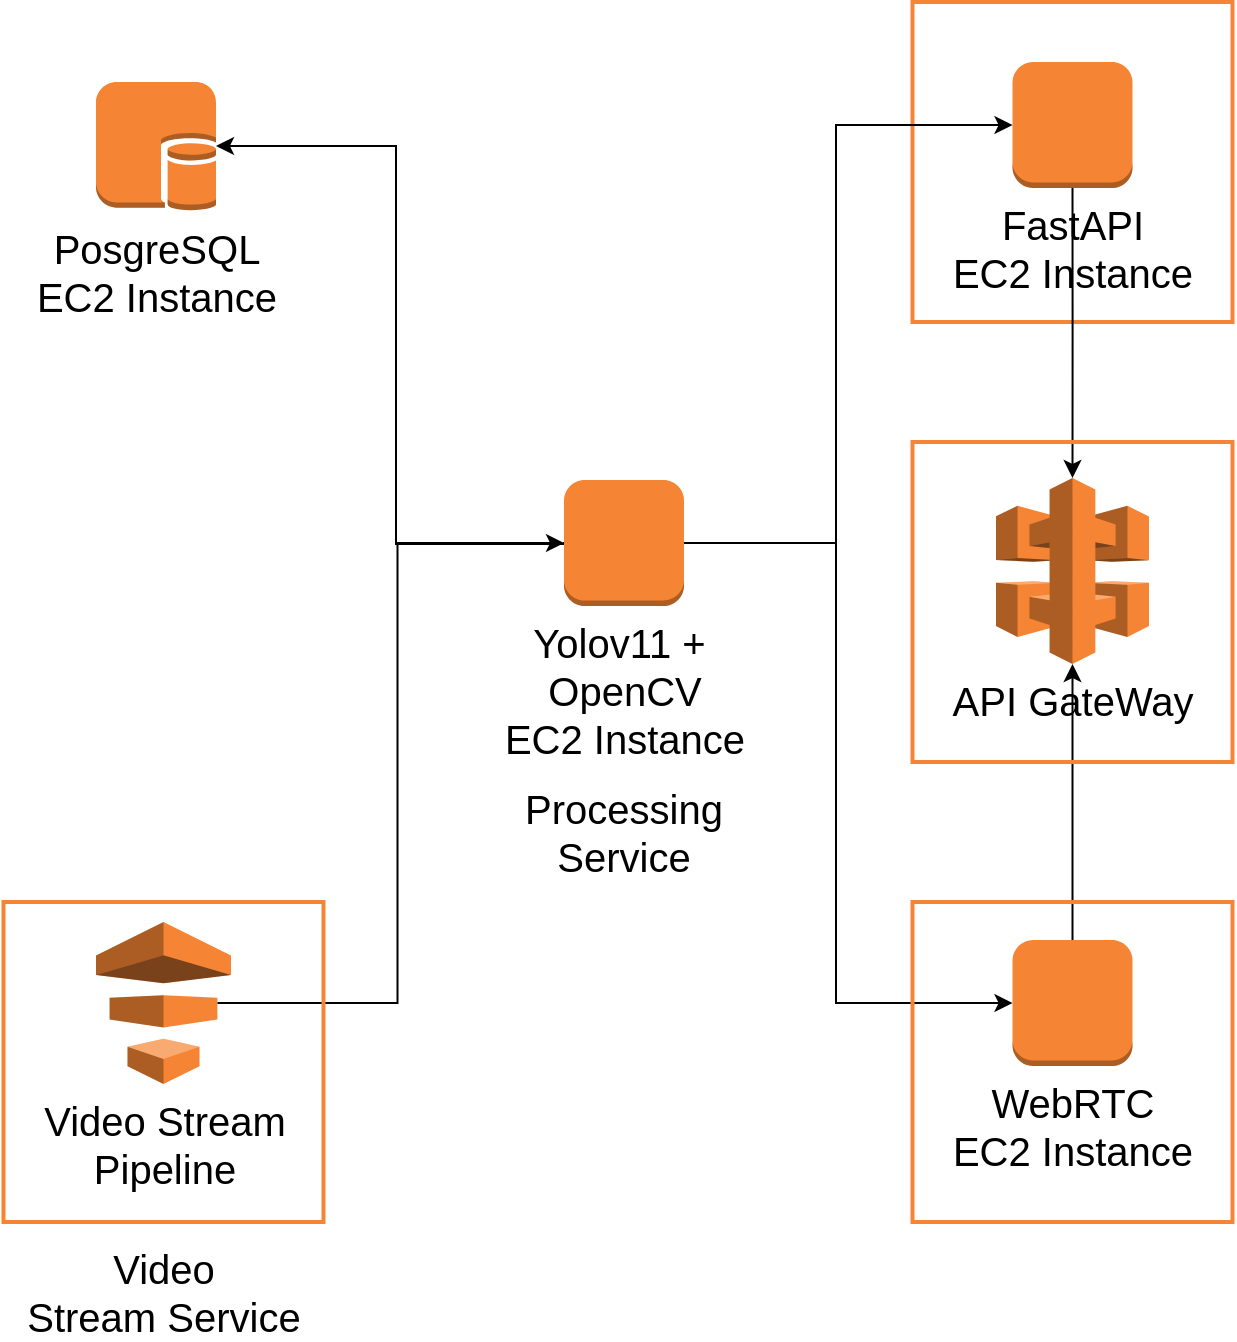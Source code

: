 <mxfile version="28.0.6">
  <diagram name="Página-1" id="yC8XF0StlJaor9zLUUnc">
    <mxGraphModel dx="1365" dy="781" grid="1" gridSize="10" guides="1" tooltips="1" connect="1" arrows="1" fold="1" page="1" pageScale="1" pageWidth="827" pageHeight="1169" math="0" shadow="0">
      <root>
        <mxCell id="0" />
        <mxCell id="1" parent="0" />
        <mxCell id="vROcdcEqwfNTCg_DQ58N-23" value="" style="whiteSpace=wrap;html=1;aspect=fixed;fillColor=none;fontColor=#ffffff;strokeColor=light-dark(#F58534,#4C0099);strokeWidth=2;" vertex="1" parent="1">
          <mxGeometry x="558.25" y="230" width="160" height="160" as="geometry" />
        </mxCell>
        <mxCell id="d3mRWl4xVi5wV-A9xvA9-2" value="&lt;font style=&quot;font-size: 20px;&quot;&gt;API GateWay&lt;/font&gt;" style="outlineConnect=0;dashed=0;verticalLabelPosition=bottom;verticalAlign=top;align=center;html=1;shape=mxgraph.aws3.api_gateway;fillColor=light-dark(#F58534,#4C0099);gradientColor=none;" parent="1" vertex="1">
          <mxGeometry x="600" y="468" width="76.5" height="93" as="geometry" />
        </mxCell>
        <mxCell id="d3mRWl4xVi5wV-A9xvA9-3" value="&lt;font style=&quot;font-size: 20px;&quot;&gt;Video Stream&lt;/font&gt;&lt;div&gt;&lt;font style=&quot;font-size: 20px;&quot;&gt;Pipeline&lt;/font&gt;&lt;/div&gt;" style="outlineConnect=0;dashed=0;verticalLabelPosition=bottom;verticalAlign=top;align=center;html=1;shape=mxgraph.aws3.data_pipeline;fillColor=light-dark(#F58534,#4C0099);gradientColor=none;" parent="1" vertex="1">
          <mxGeometry x="150" y="690" width="67.5" height="81" as="geometry" />
        </mxCell>
        <mxCell id="d3mRWl4xVi5wV-A9xvA9-4" value="&lt;font style=&quot;font-size: 20px;&quot;&gt;PosgreSQL&lt;/font&gt;&lt;div&gt;&lt;font style=&quot;font-size: 20px;&quot;&gt;EC2 Instance&lt;/font&gt;&lt;/div&gt;" style="outlineConnect=0;dashed=0;verticalLabelPosition=bottom;verticalAlign=top;align=center;html=1;shape=mxgraph.aws3.db_on_instance;fillColor=light-dark(#F58534,#4C0099);gradientColor=none;" parent="1" vertex="1">
          <mxGeometry x="150" y="270" width="60" height="64.5" as="geometry" />
        </mxCell>
        <mxCell id="vROcdcEqwfNTCg_DQ58N-3" style="edgeStyle=orthogonalEdgeStyle;rounded=0;orthogonalLoop=1;jettySize=auto;html=1;exitX=0.5;exitY=1;exitDx=0;exitDy=0;exitPerimeter=0;" edge="1" parent="1" source="d3mRWl4xVi5wV-A9xvA9-5" target="d3mRWl4xVi5wV-A9xvA9-2">
          <mxGeometry relative="1" as="geometry" />
        </mxCell>
        <mxCell id="d3mRWl4xVi5wV-A9xvA9-5" value="&lt;font style=&quot;font-size: 20px;&quot;&gt;FastAPI&lt;/font&gt;&lt;div&gt;&lt;font style=&quot;font-size: 20px;&quot;&gt;EC2 Instance&lt;/font&gt;&lt;/div&gt;" style="outlineConnect=0;dashed=0;verticalLabelPosition=bottom;verticalAlign=top;align=center;html=1;shape=mxgraph.aws3.instance;fillColor=light-dark(#F58534,#4C0099);gradientColor=none;" parent="1" vertex="1">
          <mxGeometry x="608.25" y="260" width="60" height="63" as="geometry" />
        </mxCell>
        <mxCell id="vROcdcEqwfNTCg_DQ58N-6" style="edgeStyle=orthogonalEdgeStyle;rounded=0;orthogonalLoop=1;jettySize=auto;html=1;" edge="1" parent="1" target="d3mRWl4xVi5wV-A9xvA9-4">
          <mxGeometry relative="1" as="geometry">
            <mxPoint x="384" y="500" as="sourcePoint" />
            <Array as="points">
              <mxPoint x="300" y="501" />
              <mxPoint x="300" y="302" />
            </Array>
          </mxGeometry>
        </mxCell>
        <mxCell id="d3mRWl4xVi5wV-A9xvA9-7" value="&lt;font style=&quot;font-size: 20px;&quot;&gt;WebRTC&lt;/font&gt;&lt;div&gt;&lt;font style=&quot;font-size: 20px;&quot;&gt;EC2 Instance&lt;/font&gt;&lt;/div&gt;" style="outlineConnect=0;dashed=0;verticalLabelPosition=bottom;verticalAlign=top;align=center;html=1;shape=mxgraph.aws3.instance;fillColor=light-dark(#F58534,#4C0099);gradientColor=none;" parent="1" vertex="1">
          <mxGeometry x="608.25" y="699" width="60" height="63" as="geometry" />
        </mxCell>
        <mxCell id="d3mRWl4xVi5wV-A9xvA9-21" value="&lt;font style=&quot;font-size: 20px;&quot;&gt;Yolov11 +&amp;nbsp;&lt;/font&gt;&lt;div&gt;&lt;font style=&quot;font-size: 20px;&quot;&gt;OpenCV&lt;/font&gt;&lt;/div&gt;&lt;div&gt;&lt;font style=&quot;font-size: 20px;&quot;&gt;EC2 Instance&lt;/font&gt;&lt;/div&gt;" style="outlineConnect=0;dashed=0;verticalLabelPosition=bottom;verticalAlign=top;align=center;html=1;shape=mxgraph.aws3.instance;fillColor=light-dark(#F58534,#4C0099);gradientColor=none;" parent="1" vertex="1">
          <mxGeometry x="384" y="469" width="60" height="63" as="geometry" />
        </mxCell>
        <mxCell id="d3mRWl4xVi5wV-A9xvA9-24" style="edgeStyle=orthogonalEdgeStyle;rounded=0;orthogonalLoop=1;jettySize=auto;html=1;exitX=1;exitY=0.5;exitDx=0;exitDy=0;exitPerimeter=0;entryX=0;entryY=0.5;entryDx=0;entryDy=0;entryPerimeter=0;" parent="1" source="d3mRWl4xVi5wV-A9xvA9-21" target="d3mRWl4xVi5wV-A9xvA9-7" edge="1">
          <mxGeometry relative="1" as="geometry">
            <Array as="points">
              <mxPoint x="520" y="501" />
              <mxPoint x="520" y="731" />
            </Array>
          </mxGeometry>
        </mxCell>
        <mxCell id="d3mRWl4xVi5wV-A9xvA9-27" style="edgeStyle=orthogonalEdgeStyle;rounded=0;orthogonalLoop=1;jettySize=auto;html=1;exitX=0.9;exitY=0.5;exitDx=0;exitDy=0;exitPerimeter=0;entryX=0;entryY=0.5;entryDx=0;entryDy=0;entryPerimeter=0;" parent="1" source="d3mRWl4xVi5wV-A9xvA9-3" target="d3mRWl4xVi5wV-A9xvA9-21" edge="1">
          <mxGeometry relative="1" as="geometry" />
        </mxCell>
        <mxCell id="vROcdcEqwfNTCg_DQ58N-2" style="edgeStyle=orthogonalEdgeStyle;rounded=0;orthogonalLoop=1;jettySize=auto;html=1;exitX=0.5;exitY=0;exitDx=0;exitDy=0;exitPerimeter=0;entryX=0.5;entryY=1;entryDx=0;entryDy=0;entryPerimeter=0;" edge="1" parent="1" source="d3mRWl4xVi5wV-A9xvA9-7" target="d3mRWl4xVi5wV-A9xvA9-2">
          <mxGeometry relative="1" as="geometry" />
        </mxCell>
        <mxCell id="vROcdcEqwfNTCg_DQ58N-7" value="" style="whiteSpace=wrap;html=1;aspect=fixed;fillColor=none;fontColor=#ffffff;strokeColor=light-dark(#F58534,#4C0099);strokeWidth=2;" vertex="1" parent="1">
          <mxGeometry x="103.75" y="680" width="160" height="160" as="geometry" />
        </mxCell>
        <mxCell id="vROcdcEqwfNTCg_DQ58N-8" value="Video&lt;div&gt;Stream&amp;nbsp;&lt;span style=&quot;background-color: transparent; color: light-dark(rgb(0, 0, 0), rgb(255, 255, 255));&quot;&gt;Service&lt;/span&gt;&lt;/div&gt;" style="text;html=1;align=center;verticalAlign=middle;whiteSpace=wrap;rounded=0;fontSize=20;" vertex="1" parent="1">
          <mxGeometry x="103.75" y="860" width="160" height="30" as="geometry" />
        </mxCell>
        <mxCell id="vROcdcEqwfNTCg_DQ58N-14" value="Processing&lt;div&gt;Service&lt;/div&gt;" style="text;html=1;align=center;verticalAlign=middle;whiteSpace=wrap;rounded=0;fontSize=20;" vertex="1" parent="1">
          <mxGeometry x="329" y="630" width="170" height="30" as="geometry" />
        </mxCell>
        <mxCell id="vROcdcEqwfNTCg_DQ58N-16" value="" style="whiteSpace=wrap;html=1;aspect=fixed;fillColor=none;fontColor=#ffffff;strokeColor=light-dark(#F58534,#4C0099);strokeWidth=2;" vertex="1" parent="1">
          <mxGeometry x="558.25" y="450" width="160" height="160" as="geometry" />
        </mxCell>
        <mxCell id="vROcdcEqwfNTCg_DQ58N-18" value="" style="whiteSpace=wrap;html=1;aspect=fixed;fillColor=none;fontColor=#ffffff;strokeColor=light-dark(#F58534,#4C0099);strokeWidth=2;" vertex="1" parent="1">
          <mxGeometry x="558.25" y="680" width="160" height="160" as="geometry" />
        </mxCell>
        <mxCell id="vROcdcEqwfNTCg_DQ58N-21" style="edgeStyle=orthogonalEdgeStyle;rounded=0;orthogonalLoop=1;jettySize=auto;html=1;exitX=1;exitY=0.5;exitDx=0;exitDy=0;exitPerimeter=0;entryX=0;entryY=0.5;entryDx=0;entryDy=0;entryPerimeter=0;" edge="1" parent="1" source="d3mRWl4xVi5wV-A9xvA9-21" target="d3mRWl4xVi5wV-A9xvA9-5">
          <mxGeometry relative="1" as="geometry">
            <Array as="points">
              <mxPoint x="520" y="501" />
              <mxPoint x="520" y="291" />
            </Array>
          </mxGeometry>
        </mxCell>
      </root>
    </mxGraphModel>
  </diagram>
</mxfile>
